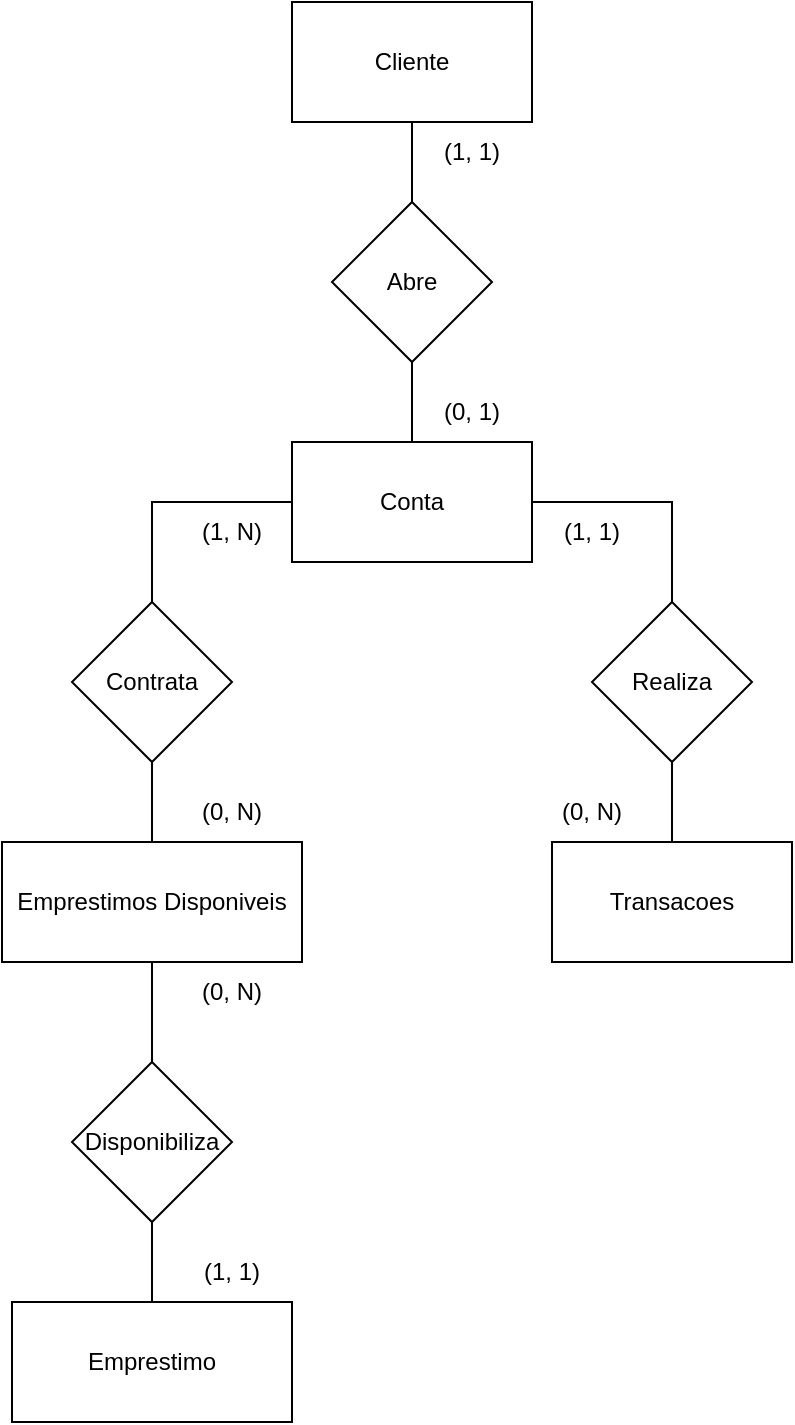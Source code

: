 <mxfile version="27.1.6">
  <diagram name="Página-1" id="WmFkegLaBB6vhEKnC1Sw">
    <mxGraphModel dx="2066" dy="1126" grid="1" gridSize="10" guides="1" tooltips="1" connect="1" arrows="1" fold="1" page="1" pageScale="1" pageWidth="827" pageHeight="1169" math="0" shadow="0">
      <root>
        <mxCell id="0" />
        <mxCell id="1" parent="0" />
        <mxCell id="jmSjaaBYNQlA5SHC5vXz-9" style="edgeStyle=orthogonalEdgeStyle;rounded=0;orthogonalLoop=1;jettySize=auto;html=1;entryX=0.5;entryY=0;entryDx=0;entryDy=0;endArrow=none;startFill=0;" edge="1" parent="1" source="jmSjaaBYNQlA5SHC5vXz-2" target="jmSjaaBYNQlA5SHC5vXz-6">
          <mxGeometry relative="1" as="geometry" />
        </mxCell>
        <mxCell id="jmSjaaBYNQlA5SHC5vXz-2" value="Cliente" style="rounded=0;whiteSpace=wrap;html=1;" vertex="1" parent="1">
          <mxGeometry x="335" y="160" width="120" height="60" as="geometry" />
        </mxCell>
        <mxCell id="jmSjaaBYNQlA5SHC5vXz-11" style="edgeStyle=orthogonalEdgeStyle;rounded=0;orthogonalLoop=1;jettySize=auto;html=1;entryX=0.5;entryY=0;entryDx=0;entryDy=0;endArrow=none;startFill=0;" edge="1" parent="1" source="jmSjaaBYNQlA5SHC5vXz-3" target="jmSjaaBYNQlA5SHC5vXz-8">
          <mxGeometry relative="1" as="geometry" />
        </mxCell>
        <mxCell id="jmSjaaBYNQlA5SHC5vXz-13" style="edgeStyle=orthogonalEdgeStyle;rounded=0;orthogonalLoop=1;jettySize=auto;html=1;entryX=0.5;entryY=0;entryDx=0;entryDy=0;endArrow=none;startFill=0;" edge="1" parent="1" source="jmSjaaBYNQlA5SHC5vXz-3" target="jmSjaaBYNQlA5SHC5vXz-7">
          <mxGeometry relative="1" as="geometry" />
        </mxCell>
        <mxCell id="jmSjaaBYNQlA5SHC5vXz-3" value="Conta" style="rounded=0;whiteSpace=wrap;html=1;" vertex="1" parent="1">
          <mxGeometry x="335" y="380" width="120" height="60" as="geometry" />
        </mxCell>
        <mxCell id="jmSjaaBYNQlA5SHC5vXz-4" value="Transacoes" style="rounded=0;whiteSpace=wrap;html=1;" vertex="1" parent="1">
          <mxGeometry x="465" y="580" width="120" height="60" as="geometry" />
        </mxCell>
        <mxCell id="jmSjaaBYNQlA5SHC5vXz-10" style="edgeStyle=orthogonalEdgeStyle;rounded=0;orthogonalLoop=1;jettySize=auto;html=1;endArrow=none;startFill=0;" edge="1" parent="1" source="jmSjaaBYNQlA5SHC5vXz-6" target="jmSjaaBYNQlA5SHC5vXz-3">
          <mxGeometry relative="1" as="geometry" />
        </mxCell>
        <mxCell id="jmSjaaBYNQlA5SHC5vXz-6" value="Abre" style="rhombus;whiteSpace=wrap;html=1;" vertex="1" parent="1">
          <mxGeometry x="355" y="260" width="80" height="80" as="geometry" />
        </mxCell>
        <mxCell id="jmSjaaBYNQlA5SHC5vXz-15" style="edgeStyle=orthogonalEdgeStyle;rounded=0;orthogonalLoop=1;jettySize=auto;html=1;entryX=0.5;entryY=0;entryDx=0;entryDy=0;endArrow=none;startFill=0;" edge="1" parent="1" source="jmSjaaBYNQlA5SHC5vXz-7" target="jmSjaaBYNQlA5SHC5vXz-4">
          <mxGeometry relative="1" as="geometry" />
        </mxCell>
        <mxCell id="jmSjaaBYNQlA5SHC5vXz-7" value="Realiza" style="rhombus;whiteSpace=wrap;html=1;" vertex="1" parent="1">
          <mxGeometry x="485" y="460" width="80" height="80" as="geometry" />
        </mxCell>
        <mxCell id="jmSjaaBYNQlA5SHC5vXz-19" style="edgeStyle=orthogonalEdgeStyle;rounded=0;orthogonalLoop=1;jettySize=auto;html=1;entryX=0.5;entryY=0;entryDx=0;entryDy=0;endArrow=none;startFill=0;" edge="1" parent="1" source="jmSjaaBYNQlA5SHC5vXz-8" target="jmSjaaBYNQlA5SHC5vXz-16">
          <mxGeometry relative="1" as="geometry" />
        </mxCell>
        <mxCell id="jmSjaaBYNQlA5SHC5vXz-8" value="Contrata" style="rhombus;whiteSpace=wrap;html=1;" vertex="1" parent="1">
          <mxGeometry x="225" y="460" width="80" height="80" as="geometry" />
        </mxCell>
        <mxCell id="jmSjaaBYNQlA5SHC5vXz-21" style="edgeStyle=orthogonalEdgeStyle;rounded=0;orthogonalLoop=1;jettySize=auto;html=1;entryX=0.5;entryY=0;entryDx=0;entryDy=0;endArrow=none;startFill=0;" edge="1" parent="1" source="jmSjaaBYNQlA5SHC5vXz-16" target="jmSjaaBYNQlA5SHC5vXz-20">
          <mxGeometry relative="1" as="geometry" />
        </mxCell>
        <mxCell id="jmSjaaBYNQlA5SHC5vXz-16" value="Emprestimos Disponiveis" style="rounded=0;whiteSpace=wrap;html=1;" vertex="1" parent="1">
          <mxGeometry x="190" y="580" width="150" height="60" as="geometry" />
        </mxCell>
        <mxCell id="jmSjaaBYNQlA5SHC5vXz-18" value="Emprestimo" style="rounded=0;whiteSpace=wrap;html=1;" vertex="1" parent="1">
          <mxGeometry x="195" y="810" width="140" height="60" as="geometry" />
        </mxCell>
        <mxCell id="jmSjaaBYNQlA5SHC5vXz-22" style="edgeStyle=orthogonalEdgeStyle;rounded=0;orthogonalLoop=1;jettySize=auto;html=1;entryX=0.5;entryY=0;entryDx=0;entryDy=0;endArrow=none;startFill=0;" edge="1" parent="1" source="jmSjaaBYNQlA5SHC5vXz-20" target="jmSjaaBYNQlA5SHC5vXz-18">
          <mxGeometry relative="1" as="geometry" />
        </mxCell>
        <mxCell id="jmSjaaBYNQlA5SHC5vXz-20" value="Disponibiliza" style="rhombus;whiteSpace=wrap;html=1;" vertex="1" parent="1">
          <mxGeometry x="225" y="690" width="80" height="80" as="geometry" />
        </mxCell>
        <mxCell id="jmSjaaBYNQlA5SHC5vXz-32" value="(0, N)" style="text;html=1;align=center;verticalAlign=middle;whiteSpace=wrap;rounded=0;" vertex="1" parent="1">
          <mxGeometry x="455" y="550" width="60" height="30" as="geometry" />
        </mxCell>
        <mxCell id="jmSjaaBYNQlA5SHC5vXz-33" value="(1, 1)" style="text;html=1;align=center;verticalAlign=middle;whiteSpace=wrap;rounded=0;" vertex="1" parent="1">
          <mxGeometry x="455" y="410" width="60" height="30" as="geometry" />
        </mxCell>
        <mxCell id="jmSjaaBYNQlA5SHC5vXz-34" value="(0, 1)" style="text;html=1;align=center;verticalAlign=middle;whiteSpace=wrap;rounded=0;" vertex="1" parent="1">
          <mxGeometry x="395" y="350" width="60" height="30" as="geometry" />
        </mxCell>
        <mxCell id="jmSjaaBYNQlA5SHC5vXz-35" value="(1, 1)" style="text;html=1;align=center;verticalAlign=middle;whiteSpace=wrap;rounded=0;" vertex="1" parent="1">
          <mxGeometry x="395" y="220" width="60" height="30" as="geometry" />
        </mxCell>
        <mxCell id="jmSjaaBYNQlA5SHC5vXz-36" value="(0, N)" style="text;html=1;align=center;verticalAlign=middle;whiteSpace=wrap;rounded=0;" vertex="1" parent="1">
          <mxGeometry x="275" y="640" width="60" height="30" as="geometry" />
        </mxCell>
        <mxCell id="jmSjaaBYNQlA5SHC5vXz-37" value="(1, 1)" style="text;html=1;align=center;verticalAlign=middle;whiteSpace=wrap;rounded=0;" vertex="1" parent="1">
          <mxGeometry x="275" y="780" width="60" height="30" as="geometry" />
        </mxCell>
        <mxCell id="jmSjaaBYNQlA5SHC5vXz-38" value="(0, N)" style="text;html=1;align=center;verticalAlign=middle;whiteSpace=wrap;rounded=0;" vertex="1" parent="1">
          <mxGeometry x="275" y="550" width="60" height="30" as="geometry" />
        </mxCell>
        <mxCell id="jmSjaaBYNQlA5SHC5vXz-39" value="(1, N)" style="text;html=1;align=center;verticalAlign=middle;whiteSpace=wrap;rounded=0;" vertex="1" parent="1">
          <mxGeometry x="275" y="410" width="60" height="30" as="geometry" />
        </mxCell>
      </root>
    </mxGraphModel>
  </diagram>
</mxfile>
